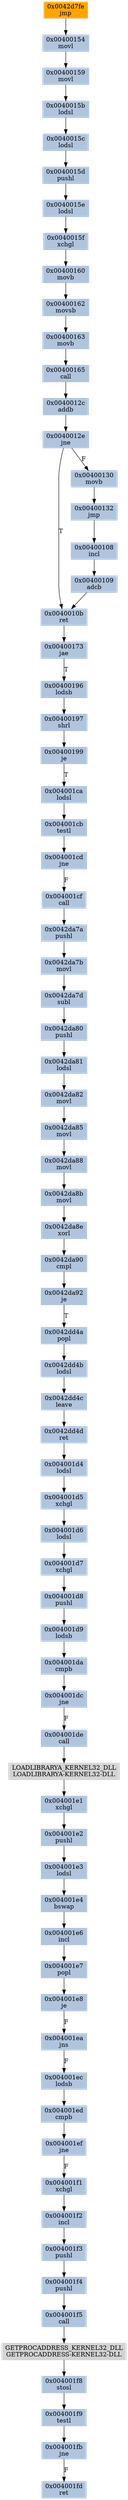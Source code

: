strict digraph G {
	graph [bgcolor=transparent,
		name=G
	];
	node [color=lightsteelblue,
		fillcolor=lightsteelblue,
		shape=rectangle,
		style=filled
	];
	"0x004001e3"	[label="0x004001e3
lodsl"];
	"0x004001e4"	[label="0x004001e4
bswap"];
	"0x004001e3" -> "0x004001e4"	[color="#000000"];
	"0x0040015f"	[label="0x0040015f
xchgl"];
	"0x00400160"	[label="0x00400160
movb"];
	"0x0040015f" -> "0x00400160"	[color="#000000"];
	"0x004001f8"	[label="0x004001f8
stosl"];
	"0x004001f9"	[label="0x004001f9
testl"];
	"0x004001f8" -> "0x004001f9"	[color="#000000"];
	"0x004001e6"	[label="0x004001e6
incl"];
	"0x004001e4" -> "0x004001e6"	[color="#000000"];
	"0x004001d5"	[label="0x004001d5
xchgl"];
	"0x004001d6"	[label="0x004001d6
lodsl"];
	"0x004001d5" -> "0x004001d6"	[color="#000000"];
	"0x00400197"	[label="0x00400197
shrl"];
	"0x00400199"	[label="0x00400199
je"];
	"0x00400197" -> "0x00400199"	[color="#000000"];
	"0x004001f4"	[label="0x004001f4
pushl"];
	"0x004001f5"	[label="0x004001f5
call"];
	"0x004001f4" -> "0x004001f5"	[color="#000000"];
	"0x004001f3"	[label="0x004001f3
pushl"];
	"0x004001f3" -> "0x004001f4"	[color="#000000"];
	"0x0042da85"	[label="0x0042da85
movl"];
	"0x0042da88"	[label="0x0042da88
movl"];
	"0x0042da85" -> "0x0042da88"	[color="#000000"];
	"0x0042da82"	[label="0x0042da82
movl"];
	"0x0042da82" -> "0x0042da85"	[color="#000000"];
	"0x004001f1"	[label="0x004001f1
xchgl"];
	"0x004001f2"	[label="0x004001f2
incl"];
	"0x004001f1" -> "0x004001f2"	[color="#000000"];
	"0x00400196"	[label="0x00400196
lodsb"];
	"0x00400196" -> "0x00400197"	[color="#000000"];
	"0x00400108"	[label="0x00400108
incl"];
	"0x00400109"	[label="0x00400109
adcb"];
	"0x00400108" -> "0x00400109"	[color="#000000"];
	"0x0042da8e"	[label="0x0042da8e
xorl"];
	"0x0042da90"	[label="0x0042da90
cmpl"];
	"0x0042da8e" -> "0x0042da90"	[color="#000000"];
	"0x00400132"	[label="0x00400132
jmp"];
	"0x00400132" -> "0x00400108"	[color="#000000"];
	"0x0040015b"	[label="0x0040015b
lodsl"];
	"0x0040015c"	[label="0x0040015c
lodsl"];
	"0x0040015b" -> "0x0040015c"	[color="#000000"];
	"0x004001da"	[label="0x004001da
cmpb"];
	"0x004001dc"	[label="0x004001dc
jne"];
	"0x004001da" -> "0x004001dc"	[color="#000000"];
	"0x0042da80"	[label="0x0042da80
pushl"];
	"0x0042da81"	[label="0x0042da81
lodsl"];
	"0x0042da80" -> "0x0042da81"	[color="#000000"];
	"0x0042dd4a"	[label="0x0042dd4a
popl"];
	"0x0042dd4b"	[label="0x0042dd4b
lodsl"];
	"0x0042dd4a" -> "0x0042dd4b"	[color="#000000"];
	"0x004001cb"	[label="0x004001cb
testl"];
	"0x004001cd"	[label="0x004001cd
jne"];
	"0x004001cb" -> "0x004001cd"	[color="#000000"];
	"0x004001ca"	[label="0x004001ca
lodsl"];
	"0x004001ca" -> "0x004001cb"	[color="#000000"];
	"0x0042d7fe"	[color=lightgrey,
		fillcolor=orange,
		label="0x0042d7fe
jmp"];
	"0x00400154"	[label="0x00400154
movl"];
	"0x0042d7fe" -> "0x00400154"	[color="#000000"];
	"0x004001ef"	[label="0x004001ef
jne"];
	"0x004001ef" -> "0x004001f1"	[color="#000000",
		label=F];
	"0x0042da7a"	[label="0x0042da7a
pushl"];
	"0x0042da7b"	[label="0x0042da7b
movl"];
	"0x0042da7a" -> "0x0042da7b"	[color="#000000"];
	"0x0040015d"	[label="0x0040015d
pushl"];
	"0x0040015c" -> "0x0040015d"	[color="#000000"];
	"0x004001d4"	[label="0x004001d4
lodsl"];
	"0x004001d4" -> "0x004001d5"	[color="#000000"];
	GETPROCADDRESS_KERNEL32_DLL	[color=lightgrey,
		fillcolor=lightgrey,
		label="GETPROCADDRESS_KERNEL32_DLL
GETPROCADDRESS-KERNEL32-DLL"];
	GETPROCADDRESS_KERNEL32_DLL -> "0x004001f8"	[color="#000000"];
	"0x0042da81" -> "0x0042da82"	[color="#000000"];
	"0x004001ed"	[label="0x004001ed
cmpb"];
	"0x004001ed" -> "0x004001ef"	[color="#000000"];
	"0x0042dd4c"	[label="0x0042dd4c
leave"];
	"0x0042dd4b" -> "0x0042dd4c"	[color="#000000"];
	LOADLIBRARYA_KERNEL32_DLL	[color=lightgrey,
		fillcolor=lightgrey,
		label="LOADLIBRARYA_KERNEL32_DLL
LOADLIBRARYA-KERNEL32-DLL"];
	"0x004001e1"	[label="0x004001e1
xchgl"];
	LOADLIBRARYA_KERNEL32_DLL -> "0x004001e1"	[color="#000000"];
	"0x0042da7d"	[label="0x0042da7d
subl"];
	"0x0042da7d" -> "0x0042da80"	[color="#000000"];
	"0x0042dd4d"	[label="0x0042dd4d
ret"];
	"0x0042dd4c" -> "0x0042dd4d"	[color="#000000"];
	"0x004001ec"	[label="0x004001ec
lodsb"];
	"0x004001ec" -> "0x004001ed"	[color="#000000"];
	"0x004001fb"	[label="0x004001fb
jne"];
	"0x004001fd"	[label="0x004001fd
ret"];
	"0x004001fb" -> "0x004001fd"	[color="#000000",
		label=F];
	"0x004001d7"	[label="0x004001d7
xchgl"];
	"0x004001d8"	[label="0x004001d8
pushl"];
	"0x004001d7" -> "0x004001d8"	[color="#000000"];
	"0x004001d6" -> "0x004001d7"	[color="#000000"];
	"0x0042da92"	[label="0x0042da92
je"];
	"0x0042da90" -> "0x0042da92"	[color="#000000"];
	"0x0040010b"	[label="0x0040010b
ret"];
	"0x00400173"	[label="0x00400173
jae"];
	"0x0040010b" -> "0x00400173"	[color="#000000"];
	"0x004001de"	[label="0x004001de
call"];
	"0x004001dc" -> "0x004001de"	[color="#000000",
		label=F];
	"0x0040012e"	[label="0x0040012e
jne"];
	"0x0040012e" -> "0x0040010b"	[color="#000000",
		label=T];
	"0x00400130"	[label="0x00400130
movb"];
	"0x0040012e" -> "0x00400130"	[color="#000000",
		label=F];
	"0x00400159"	[label="0x00400159
movl"];
	"0x00400159" -> "0x0040015b"	[color="#000000"];
	"0x004001e7"	[label="0x004001e7
popl"];
	"0x004001e8"	[label="0x004001e8
je"];
	"0x004001e7" -> "0x004001e8"	[color="#000000"];
	"0x004001cf"	[label="0x004001cf
call"];
	"0x004001cd" -> "0x004001cf"	[color="#000000",
		label=F];
	"0x0042da7b" -> "0x0042da7d"	[color="#000000"];
	"0x0042dd4d" -> "0x004001d4"	[color="#000000"];
	"0x00400162"	[label="0x00400162
movsb"];
	"0x00400163"	[label="0x00400163
movb"];
	"0x00400162" -> "0x00400163"	[color="#000000"];
	"0x004001cf" -> "0x0042da7a"	[color="#000000"];
	"0x004001ea"	[label="0x004001ea
jns"];
	"0x004001ea" -> "0x004001ec"	[color="#000000",
		label=F];
	"0x00400165"	[label="0x00400165
call"];
	"0x00400163" -> "0x00400165"	[color="#000000"];
	"0x004001de" -> LOADLIBRARYA_KERNEL32_DLL	[color="#000000"];
	"0x0040012c"	[label="0x0040012c
addb"];
	"0x00400165" -> "0x0040012c"	[color="#000000"];
	"0x0040015e"	[label="0x0040015e
lodsl"];
	"0x0040015e" -> "0x0040015f"	[color="#000000"];
	"0x0042da8b"	[label="0x0042da8b
movl"];
	"0x0042da88" -> "0x0042da8b"	[color="#000000"];
	"0x004001f9" -> "0x004001fb"	[color="#000000"];
	"0x004001f2" -> "0x004001f3"	[color="#000000"];
	"0x004001d9"	[label="0x004001d9
lodsb"];
	"0x004001d9" -> "0x004001da"	[color="#000000"];
	"0x0042da8b" -> "0x0042da8e"	[color="#000000"];
	"0x0040012c" -> "0x0040012e"	[color="#000000"];
	"0x00400160" -> "0x00400162"	[color="#000000"];
	"0x004001e2"	[label="0x004001e2
pushl"];
	"0x004001e1" -> "0x004001e2"	[color="#000000"];
	"0x0040015d" -> "0x0040015e"	[color="#000000"];
	"0x00400109" -> "0x0040010b"	[color="#000000"];
	"0x00400130" -> "0x00400132"	[color="#000000"];
	"0x00400154" -> "0x00400159"	[color="#000000"];
	"0x004001e6" -> "0x004001e7"	[color="#000000"];
	"0x004001e8" -> "0x004001ea"	[color="#000000",
		label=F];
	"0x004001e2" -> "0x004001e3"	[color="#000000"];
	"0x00400199" -> "0x004001ca"	[color="#000000",
		label=T];
	"0x004001f5" -> GETPROCADDRESS_KERNEL32_DLL	[color="#000000"];
	"0x0042da92" -> "0x0042dd4a"	[color="#000000",
		label=T];
	"0x00400173" -> "0x00400196"	[color="#000000",
		label=T];
	"0x004001d8" -> "0x004001d9"	[color="#000000"];
}
